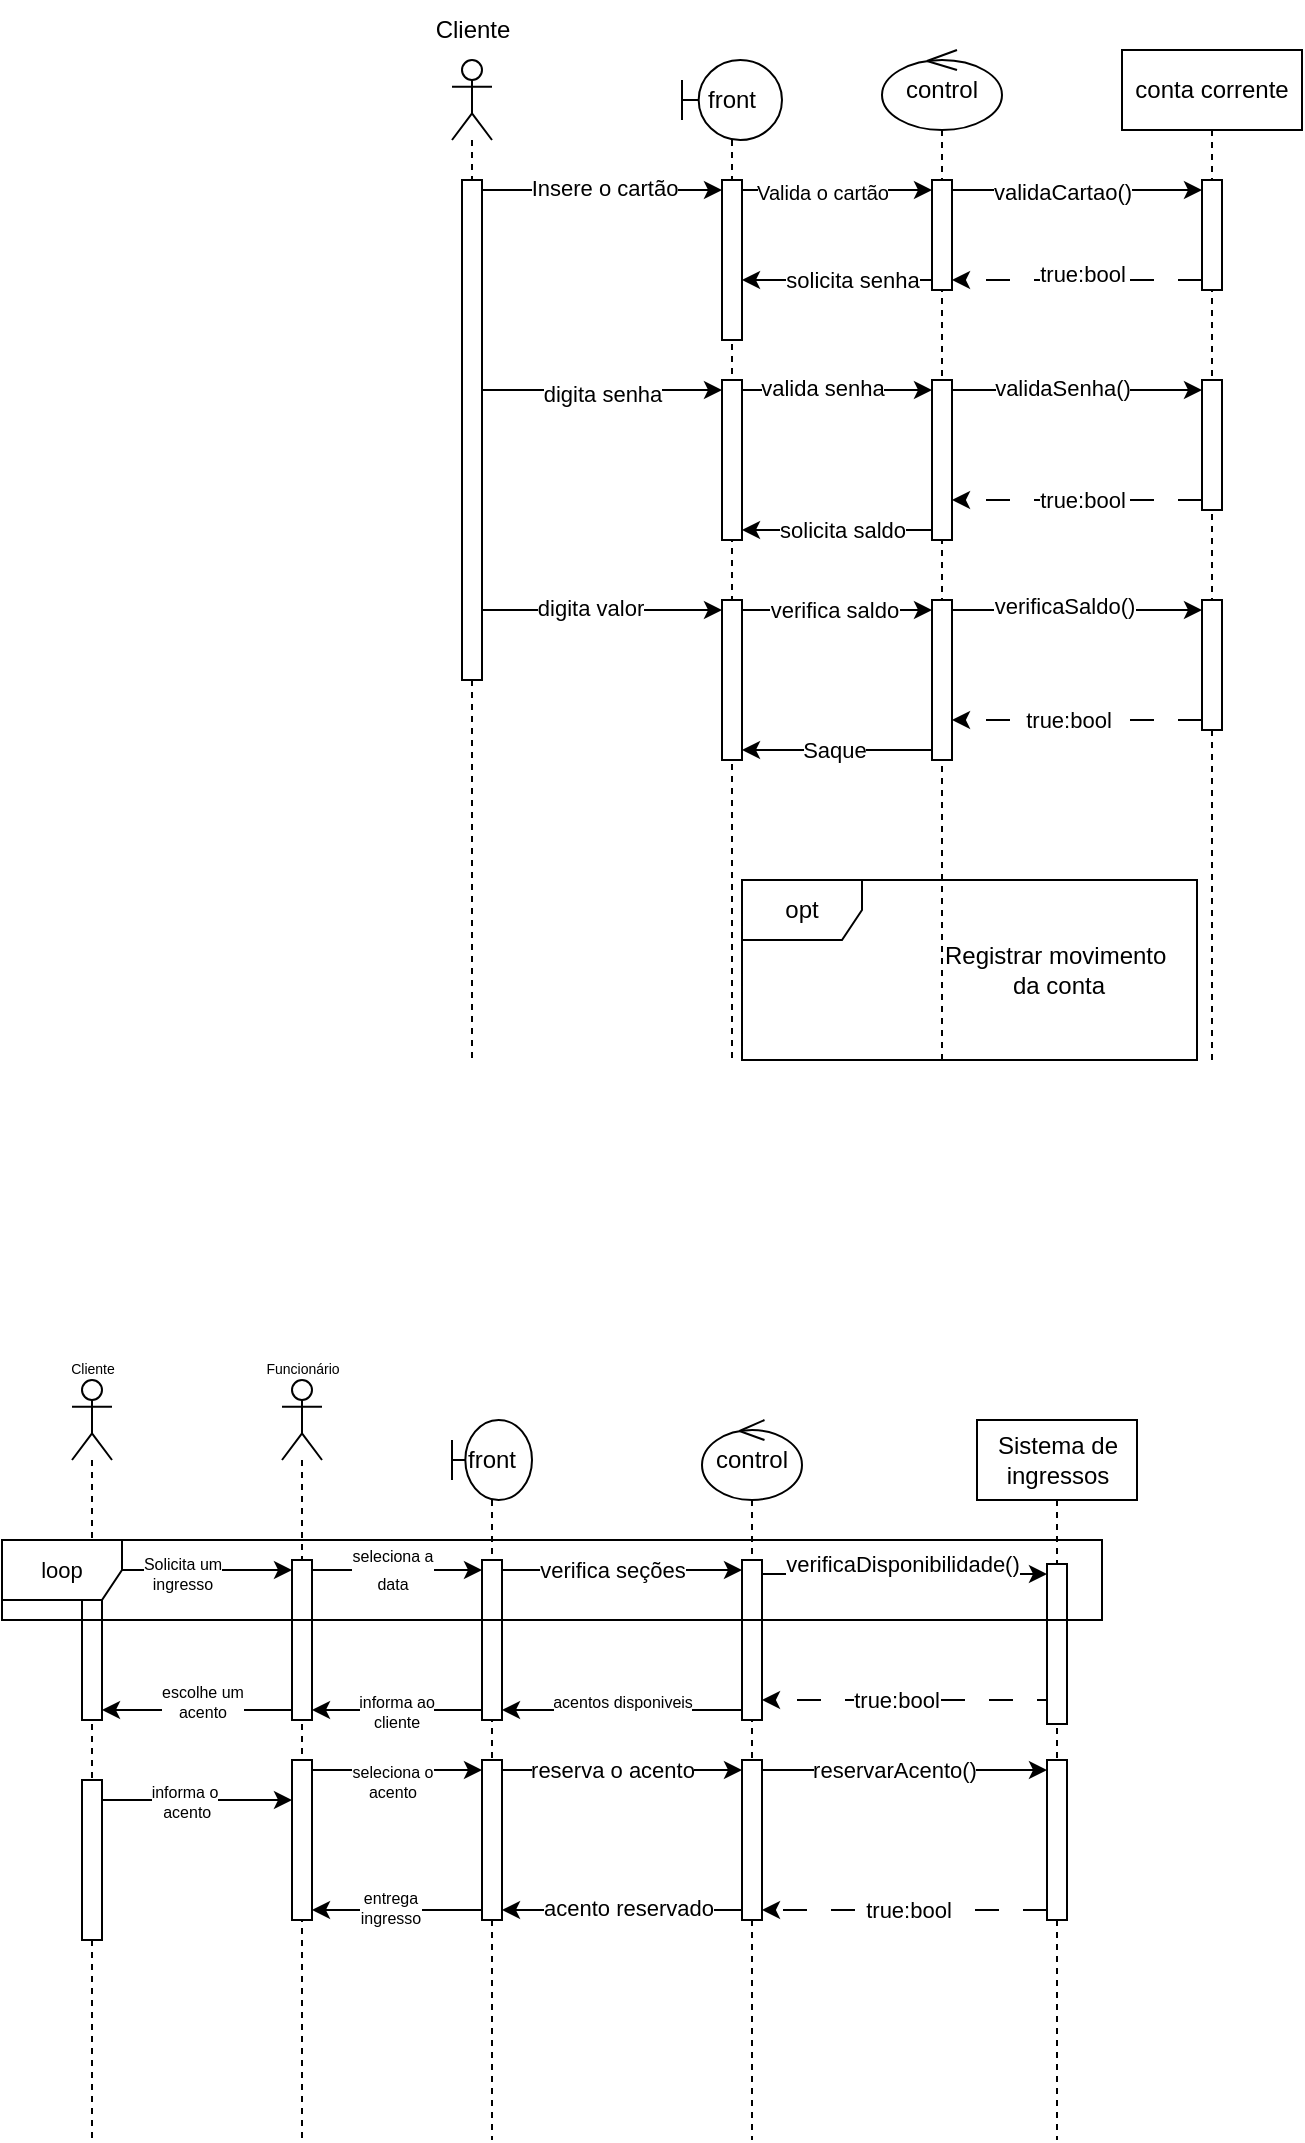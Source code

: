 <mxfile version="24.8.6">
  <diagram name="Page-1" id="2YBvvXClWsGukQMizWep">
    <mxGraphModel dx="880" dy="426" grid="1" gridSize="10" guides="1" tooltips="1" connect="1" arrows="1" fold="1" page="1" pageScale="1" pageWidth="850" pageHeight="1100" math="0" shadow="0">
      <root>
        <mxCell id="0" />
        <mxCell id="1" parent="0" />
        <mxCell id="pHcF78AE0VXEvS_Ts0Yd-72" value="" style="shape=umlLifeline;perimeter=lifelinePerimeter;whiteSpace=wrap;html=1;container=1;dropTarget=0;collapsible=0;recursiveResize=0;outlineConnect=0;portConstraint=eastwest;newEdgeStyle={&quot;curved&quot;:0,&quot;rounded&quot;:0};participant=umlActor;" vertex="1" parent="1">
          <mxGeometry x="225" y="60" width="20" height="500" as="geometry" />
        </mxCell>
        <mxCell id="pHcF78AE0VXEvS_Ts0Yd-73" value="" style="html=1;points=[[0,0,0,0,5],[0,1,0,0,-5],[1,0,0,0,5],[1,1,0,0,-5]];perimeter=orthogonalPerimeter;outlineConnect=0;targetShapes=umlLifeline;portConstraint=eastwest;newEdgeStyle={&quot;curved&quot;:0,&quot;rounded&quot;:0};" vertex="1" parent="pHcF78AE0VXEvS_Ts0Yd-72">
          <mxGeometry x="5" y="60" width="10" height="250" as="geometry" />
        </mxCell>
        <mxCell id="pHcF78AE0VXEvS_Ts0Yd-75" style="edgeStyle=orthogonalEdgeStyle;rounded=0;orthogonalLoop=1;jettySize=auto;html=1;curved=0;exitX=1;exitY=0;exitDx=0;exitDy=5;exitPerimeter=0;entryX=0;entryY=0;entryDx=0;entryDy=5;entryPerimeter=0;" edge="1" parent="1" source="pHcF78AE0VXEvS_Ts0Yd-73" target="pHcF78AE0VXEvS_Ts0Yd-82">
          <mxGeometry relative="1" as="geometry">
            <mxPoint x="320" y="155" as="targetPoint" />
          </mxGeometry>
        </mxCell>
        <mxCell id="pHcF78AE0VXEvS_Ts0Yd-76" value="Insere o cartão" style="edgeLabel;html=1;align=center;verticalAlign=middle;resizable=0;points=[];" vertex="1" connectable="0" parent="pHcF78AE0VXEvS_Ts0Yd-75">
          <mxGeometry x="-0.127" y="1" relative="1" as="geometry">
            <mxPoint x="8" as="offset" />
          </mxGeometry>
        </mxCell>
        <mxCell id="pHcF78AE0VXEvS_Ts0Yd-79" value="front" style="shape=umlLifeline;perimeter=lifelinePerimeter;whiteSpace=wrap;html=1;container=1;dropTarget=0;collapsible=0;recursiveResize=0;outlineConnect=0;portConstraint=eastwest;newEdgeStyle={&quot;curved&quot;:0,&quot;rounded&quot;:0};participant=umlBoundary;" vertex="1" parent="1">
          <mxGeometry x="340" y="60" width="50" height="500" as="geometry" />
        </mxCell>
        <mxCell id="pHcF78AE0VXEvS_Ts0Yd-82" value="" style="html=1;points=[[0,0,0,0,5],[0,1,0,0,-5],[1,0,0,0,5],[1,1,0,0,-5]];perimeter=orthogonalPerimeter;outlineConnect=0;targetShapes=umlLifeline;portConstraint=eastwest;newEdgeStyle={&quot;curved&quot;:0,&quot;rounded&quot;:0};" vertex="1" parent="pHcF78AE0VXEvS_Ts0Yd-79">
          <mxGeometry x="20" y="60" width="10" height="80" as="geometry" />
        </mxCell>
        <mxCell id="pHcF78AE0VXEvS_Ts0Yd-101" value="" style="html=1;points=[[0,0,0,0,5],[0,1,0,0,-5],[1,0,0,0,5],[1,1,0,0,-5]];perimeter=orthogonalPerimeter;outlineConnect=0;targetShapes=umlLifeline;portConstraint=eastwest;newEdgeStyle={&quot;curved&quot;:0,&quot;rounded&quot;:0};" vertex="1" parent="pHcF78AE0VXEvS_Ts0Yd-79">
          <mxGeometry x="20" y="160" width="10" height="80" as="geometry" />
        </mxCell>
        <mxCell id="pHcF78AE0VXEvS_Ts0Yd-114" value="" style="html=1;points=[[0,0,0,0,5],[0,1,0,0,-5],[1,0,0,0,5],[1,1,0,0,-5]];perimeter=orthogonalPerimeter;outlineConnect=0;targetShapes=umlLifeline;portConstraint=eastwest;newEdgeStyle={&quot;curved&quot;:0,&quot;rounded&quot;:0};" vertex="1" parent="pHcF78AE0VXEvS_Ts0Yd-79">
          <mxGeometry x="20" y="270" width="10" height="80" as="geometry" />
        </mxCell>
        <mxCell id="pHcF78AE0VXEvS_Ts0Yd-80" value="control" style="shape=umlLifeline;perimeter=lifelinePerimeter;whiteSpace=wrap;html=1;container=1;dropTarget=0;collapsible=0;recursiveResize=0;outlineConnect=0;portConstraint=eastwest;newEdgeStyle={&quot;curved&quot;:0,&quot;rounded&quot;:0};participant=umlControl;" vertex="1" parent="1">
          <mxGeometry x="440" y="55" width="60" height="505" as="geometry" />
        </mxCell>
        <mxCell id="pHcF78AE0VXEvS_Ts0Yd-87" value="" style="html=1;points=[[0,0,0,0,5],[0,1,0,0,-5],[1,0,0,0,5],[1,1,0,0,-5]];perimeter=orthogonalPerimeter;outlineConnect=0;targetShapes=umlLifeline;portConstraint=eastwest;newEdgeStyle={&quot;curved&quot;:0,&quot;rounded&quot;:0};" vertex="1" parent="pHcF78AE0VXEvS_Ts0Yd-80">
          <mxGeometry x="25" y="65" width="10" height="55" as="geometry" />
        </mxCell>
        <mxCell id="pHcF78AE0VXEvS_Ts0Yd-104" value="" style="html=1;points=[[0,0,0,0,5],[0,1,0,0,-5],[1,0,0,0,5],[1,1,0,0,-5]];perimeter=orthogonalPerimeter;outlineConnect=0;targetShapes=umlLifeline;portConstraint=eastwest;newEdgeStyle={&quot;curved&quot;:0,&quot;rounded&quot;:0};" vertex="1" parent="pHcF78AE0VXEvS_Ts0Yd-80">
          <mxGeometry x="25" y="165" width="10" height="80" as="geometry" />
        </mxCell>
        <mxCell id="pHcF78AE0VXEvS_Ts0Yd-117" value="" style="html=1;points=[[0,0,0,0,5],[0,1,0,0,-5],[1,0,0,0,5],[1,1,0,0,-5]];perimeter=orthogonalPerimeter;outlineConnect=0;targetShapes=umlLifeline;portConstraint=eastwest;newEdgeStyle={&quot;curved&quot;:0,&quot;rounded&quot;:0};" vertex="1" parent="pHcF78AE0VXEvS_Ts0Yd-80">
          <mxGeometry x="25" y="275" width="10" height="80" as="geometry" />
        </mxCell>
        <mxCell id="pHcF78AE0VXEvS_Ts0Yd-81" value="conta corrente" style="shape=umlLifeline;perimeter=lifelinePerimeter;whiteSpace=wrap;html=1;container=1;dropTarget=0;collapsible=0;recursiveResize=0;outlineConnect=0;portConstraint=eastwest;newEdgeStyle={&quot;curved&quot;:0,&quot;rounded&quot;:0};" vertex="1" parent="1">
          <mxGeometry x="560" y="55" width="90" height="505" as="geometry" />
        </mxCell>
        <mxCell id="pHcF78AE0VXEvS_Ts0Yd-88" value="" style="html=1;points=[[0,0,0,0,5],[0,1,0,0,-5],[1,0,0,0,5],[1,1,0,0,-5]];perimeter=orthogonalPerimeter;outlineConnect=0;targetShapes=umlLifeline;portConstraint=eastwest;newEdgeStyle={&quot;curved&quot;:0,&quot;rounded&quot;:0};" vertex="1" parent="pHcF78AE0VXEvS_Ts0Yd-81">
          <mxGeometry x="40" y="65" width="10" height="55" as="geometry" />
        </mxCell>
        <mxCell id="pHcF78AE0VXEvS_Ts0Yd-107" value="" style="html=1;points=[[0,0,0,0,5],[0,1,0,0,-5],[1,0,0,0,5],[1,1,0,0,-5]];perimeter=orthogonalPerimeter;outlineConnect=0;targetShapes=umlLifeline;portConstraint=eastwest;newEdgeStyle={&quot;curved&quot;:0,&quot;rounded&quot;:0};" vertex="1" parent="pHcF78AE0VXEvS_Ts0Yd-81">
          <mxGeometry x="40" y="165" width="10" height="65" as="geometry" />
        </mxCell>
        <mxCell id="pHcF78AE0VXEvS_Ts0Yd-120" value="" style="html=1;points=[[0,0,0,0,5],[0,1,0,0,-5],[1,0,0,0,5],[1,1,0,0,-5]];perimeter=orthogonalPerimeter;outlineConnect=0;targetShapes=umlLifeline;portConstraint=eastwest;newEdgeStyle={&quot;curved&quot;:0,&quot;rounded&quot;:0};" vertex="1" parent="pHcF78AE0VXEvS_Ts0Yd-81">
          <mxGeometry x="40" y="275" width="10" height="65" as="geometry" />
        </mxCell>
        <mxCell id="pHcF78AE0VXEvS_Ts0Yd-84" value="Cliente" style="text;html=1;align=center;verticalAlign=middle;resizable=0;points=[];autosize=1;strokeColor=none;fillColor=none;" vertex="1" parent="1">
          <mxGeometry x="205" y="30" width="60" height="30" as="geometry" />
        </mxCell>
        <mxCell id="pHcF78AE0VXEvS_Ts0Yd-89" style="edgeStyle=orthogonalEdgeStyle;rounded=0;orthogonalLoop=1;jettySize=auto;html=1;curved=0;exitX=1;exitY=0;exitDx=0;exitDy=5;exitPerimeter=0;entryX=0;entryY=0;entryDx=0;entryDy=5;entryPerimeter=0;" edge="1" parent="1" source="pHcF78AE0VXEvS_Ts0Yd-82" target="pHcF78AE0VXEvS_Ts0Yd-87">
          <mxGeometry relative="1" as="geometry" />
        </mxCell>
        <mxCell id="pHcF78AE0VXEvS_Ts0Yd-97" value="&lt;font style=&quot;font-size: 10px;&quot;&gt;Valida o cartão&lt;/font&gt;" style="edgeLabel;html=1;align=center;verticalAlign=middle;resizable=0;points=[];" vertex="1" connectable="0" parent="pHcF78AE0VXEvS_Ts0Yd-89">
          <mxGeometry x="-0.166" y="-1" relative="1" as="geometry">
            <mxPoint as="offset" />
          </mxGeometry>
        </mxCell>
        <mxCell id="pHcF78AE0VXEvS_Ts0Yd-90" style="edgeStyle=orthogonalEdgeStyle;rounded=0;orthogonalLoop=1;jettySize=auto;html=1;curved=0;exitX=1;exitY=0;exitDx=0;exitDy=5;exitPerimeter=0;entryX=0;entryY=0;entryDx=0;entryDy=5;entryPerimeter=0;" edge="1" parent="1" source="pHcF78AE0VXEvS_Ts0Yd-87" target="pHcF78AE0VXEvS_Ts0Yd-88">
          <mxGeometry relative="1" as="geometry" />
        </mxCell>
        <mxCell id="pHcF78AE0VXEvS_Ts0Yd-98" value="validaCartao()" style="edgeLabel;html=1;align=center;verticalAlign=middle;resizable=0;points=[];" vertex="1" connectable="0" parent="pHcF78AE0VXEvS_Ts0Yd-90">
          <mxGeometry x="-0.126" y="-1" relative="1" as="geometry">
            <mxPoint as="offset" />
          </mxGeometry>
        </mxCell>
        <mxCell id="pHcF78AE0VXEvS_Ts0Yd-92" style="edgeStyle=orthogonalEdgeStyle;rounded=0;orthogonalLoop=1;jettySize=auto;html=1;curved=0;exitX=0;exitY=1;exitDx=0;exitDy=-5;exitPerimeter=0;entryX=1;entryY=1;entryDx=0;entryDy=-5;entryPerimeter=0;dashed=1;dashPattern=12 12;" edge="1" parent="1" source="pHcF78AE0VXEvS_Ts0Yd-88" target="pHcF78AE0VXEvS_Ts0Yd-87">
          <mxGeometry relative="1" as="geometry" />
        </mxCell>
        <mxCell id="pHcF78AE0VXEvS_Ts0Yd-99" value="true:bool" style="edgeLabel;html=1;align=center;verticalAlign=middle;resizable=0;points=[];" vertex="1" connectable="0" parent="pHcF78AE0VXEvS_Ts0Yd-92">
          <mxGeometry x="0.152" y="-3" relative="1" as="geometry">
            <mxPoint x="12" as="offset" />
          </mxGeometry>
        </mxCell>
        <mxCell id="pHcF78AE0VXEvS_Ts0Yd-94" style="edgeStyle=orthogonalEdgeStyle;rounded=0;orthogonalLoop=1;jettySize=auto;html=1;curved=0;exitX=0;exitY=1;exitDx=0;exitDy=-5;exitPerimeter=0;" edge="1" parent="1" source="pHcF78AE0VXEvS_Ts0Yd-87" target="pHcF78AE0VXEvS_Ts0Yd-82">
          <mxGeometry relative="1" as="geometry">
            <Array as="points">
              <mxPoint x="390" y="170" />
              <mxPoint x="390" y="170" />
            </Array>
          </mxGeometry>
        </mxCell>
        <mxCell id="pHcF78AE0VXEvS_Ts0Yd-100" value="solicita senha" style="edgeLabel;html=1;align=center;verticalAlign=middle;resizable=0;points=[];" vertex="1" connectable="0" parent="pHcF78AE0VXEvS_Ts0Yd-94">
          <mxGeometry x="0.082" relative="1" as="geometry">
            <mxPoint x="11" as="offset" />
          </mxGeometry>
        </mxCell>
        <mxCell id="pHcF78AE0VXEvS_Ts0Yd-102" style="edgeStyle=orthogonalEdgeStyle;rounded=0;orthogonalLoop=1;jettySize=auto;html=1;curved=0;exitX=1;exitY=1;exitDx=0;exitDy=-5;exitPerimeter=0;entryX=0;entryY=0;entryDx=0;entryDy=5;entryPerimeter=0;" edge="1" parent="1" source="pHcF78AE0VXEvS_Ts0Yd-73" target="pHcF78AE0VXEvS_Ts0Yd-101">
          <mxGeometry relative="1" as="geometry">
            <Array as="points">
              <mxPoint x="240" y="225" />
            </Array>
          </mxGeometry>
        </mxCell>
        <mxCell id="pHcF78AE0VXEvS_Ts0Yd-103" value="digita senha" style="edgeLabel;html=1;align=center;verticalAlign=middle;resizable=0;points=[];" vertex="1" connectable="0" parent="pHcF78AE0VXEvS_Ts0Yd-102">
          <mxGeometry x="0.2" y="-2" relative="1" as="geometry">
            <mxPoint x="44" as="offset" />
          </mxGeometry>
        </mxCell>
        <mxCell id="pHcF78AE0VXEvS_Ts0Yd-105" style="edgeStyle=orthogonalEdgeStyle;rounded=0;orthogonalLoop=1;jettySize=auto;html=1;curved=0;exitX=1;exitY=0;exitDx=0;exitDy=5;exitPerimeter=0;entryX=0;entryY=0;entryDx=0;entryDy=5;entryPerimeter=0;" edge="1" parent="1" source="pHcF78AE0VXEvS_Ts0Yd-101" target="pHcF78AE0VXEvS_Ts0Yd-104">
          <mxGeometry relative="1" as="geometry" />
        </mxCell>
        <mxCell id="pHcF78AE0VXEvS_Ts0Yd-106" value="valida senha" style="edgeLabel;html=1;align=center;verticalAlign=middle;resizable=0;points=[];" vertex="1" connectable="0" parent="pHcF78AE0VXEvS_Ts0Yd-105">
          <mxGeometry x="-0.284" y="1" relative="1" as="geometry">
            <mxPoint x="6" as="offset" />
          </mxGeometry>
        </mxCell>
        <mxCell id="pHcF78AE0VXEvS_Ts0Yd-108" style="edgeStyle=orthogonalEdgeStyle;rounded=0;orthogonalLoop=1;jettySize=auto;html=1;curved=0;exitX=1;exitY=0;exitDx=0;exitDy=5;exitPerimeter=0;entryX=0;entryY=0;entryDx=0;entryDy=5;entryPerimeter=0;" edge="1" parent="1" source="pHcF78AE0VXEvS_Ts0Yd-104" target="pHcF78AE0VXEvS_Ts0Yd-107">
          <mxGeometry relative="1" as="geometry" />
        </mxCell>
        <mxCell id="pHcF78AE0VXEvS_Ts0Yd-109" value="validaSenha()" style="edgeLabel;html=1;align=center;verticalAlign=middle;resizable=0;points=[];" vertex="1" connectable="0" parent="pHcF78AE0VXEvS_Ts0Yd-108">
          <mxGeometry x="-0.439" y="1" relative="1" as="geometry">
            <mxPoint x="20" as="offset" />
          </mxGeometry>
        </mxCell>
        <mxCell id="pHcF78AE0VXEvS_Ts0Yd-110" style="edgeStyle=orthogonalEdgeStyle;rounded=0;orthogonalLoop=1;jettySize=auto;html=1;curved=0;exitX=0;exitY=1;exitDx=0;exitDy=-5;exitPerimeter=0;dashed=1;dashPattern=12 12;" edge="1" parent="1" source="pHcF78AE0VXEvS_Ts0Yd-107">
          <mxGeometry relative="1" as="geometry">
            <mxPoint x="475" y="280" as="targetPoint" />
            <Array as="points">
              <mxPoint x="475" y="280" />
            </Array>
          </mxGeometry>
        </mxCell>
        <mxCell id="pHcF78AE0VXEvS_Ts0Yd-111" value="true:bool" style="edgeLabel;html=1;align=center;verticalAlign=middle;resizable=0;points=[];" vertex="1" connectable="0" parent="pHcF78AE0VXEvS_Ts0Yd-110">
          <mxGeometry x="0.14" y="2" relative="1" as="geometry">
            <mxPoint x="11" y="-2" as="offset" />
          </mxGeometry>
        </mxCell>
        <mxCell id="pHcF78AE0VXEvS_Ts0Yd-112" style="edgeStyle=orthogonalEdgeStyle;rounded=0;orthogonalLoop=1;jettySize=auto;html=1;curved=0;exitX=0;exitY=1;exitDx=0;exitDy=-5;exitPerimeter=0;entryX=1;entryY=1;entryDx=0;entryDy=-5;entryPerimeter=0;" edge="1" parent="1" source="pHcF78AE0VXEvS_Ts0Yd-104" target="pHcF78AE0VXEvS_Ts0Yd-101">
          <mxGeometry relative="1" as="geometry" />
        </mxCell>
        <mxCell id="pHcF78AE0VXEvS_Ts0Yd-113" value="solicita saldo" style="edgeLabel;html=1;align=center;verticalAlign=middle;resizable=0;points=[];" vertex="1" connectable="0" parent="pHcF78AE0VXEvS_Ts0Yd-112">
          <mxGeometry x="0.279" relative="1" as="geometry">
            <mxPoint x="16" as="offset" />
          </mxGeometry>
        </mxCell>
        <mxCell id="pHcF78AE0VXEvS_Ts0Yd-115" style="edgeStyle=orthogonalEdgeStyle;rounded=0;orthogonalLoop=1;jettySize=auto;html=1;curved=0;exitX=1;exitY=1;exitDx=0;exitDy=-5;exitPerimeter=0;entryX=0;entryY=0;entryDx=0;entryDy=5;entryPerimeter=0;" edge="1" parent="1" source="pHcF78AE0VXEvS_Ts0Yd-73" target="pHcF78AE0VXEvS_Ts0Yd-114">
          <mxGeometry relative="1" as="geometry">
            <Array as="points">
              <mxPoint x="240" y="335" />
            </Array>
          </mxGeometry>
        </mxCell>
        <mxCell id="pHcF78AE0VXEvS_Ts0Yd-116" value="digita valor" style="edgeLabel;html=1;align=center;verticalAlign=middle;resizable=0;points=[];" vertex="1" connectable="0" parent="pHcF78AE0VXEvS_Ts0Yd-115">
          <mxGeometry x="0.117" y="1" relative="1" as="geometry">
            <mxPoint as="offset" />
          </mxGeometry>
        </mxCell>
        <mxCell id="pHcF78AE0VXEvS_Ts0Yd-118" style="edgeStyle=orthogonalEdgeStyle;rounded=0;orthogonalLoop=1;jettySize=auto;html=1;curved=0;exitX=1;exitY=0;exitDx=0;exitDy=5;exitPerimeter=0;entryX=0;entryY=0;entryDx=0;entryDy=5;entryPerimeter=0;" edge="1" parent="1" source="pHcF78AE0VXEvS_Ts0Yd-114" target="pHcF78AE0VXEvS_Ts0Yd-117">
          <mxGeometry relative="1" as="geometry" />
        </mxCell>
        <mxCell id="pHcF78AE0VXEvS_Ts0Yd-119" value="verifica saldo" style="edgeLabel;html=1;align=center;verticalAlign=middle;resizable=0;points=[];" vertex="1" connectable="0" parent="pHcF78AE0VXEvS_Ts0Yd-118">
          <mxGeometry x="-0.04" relative="1" as="geometry">
            <mxPoint as="offset" />
          </mxGeometry>
        </mxCell>
        <mxCell id="pHcF78AE0VXEvS_Ts0Yd-121" style="edgeStyle=orthogonalEdgeStyle;rounded=0;orthogonalLoop=1;jettySize=auto;html=1;curved=0;exitX=1;exitY=0;exitDx=0;exitDy=5;exitPerimeter=0;entryX=0;entryY=0;entryDx=0;entryDy=5;entryPerimeter=0;" edge="1" parent="1" source="pHcF78AE0VXEvS_Ts0Yd-117" target="pHcF78AE0VXEvS_Ts0Yd-120">
          <mxGeometry relative="1" as="geometry" />
        </mxCell>
        <mxCell id="pHcF78AE0VXEvS_Ts0Yd-122" value="verificaSaldo()" style="edgeLabel;html=1;align=center;verticalAlign=middle;resizable=0;points=[];" vertex="1" connectable="0" parent="pHcF78AE0VXEvS_Ts0Yd-121">
          <mxGeometry x="-0.26" y="2" relative="1" as="geometry">
            <mxPoint x="9" as="offset" />
          </mxGeometry>
        </mxCell>
        <mxCell id="pHcF78AE0VXEvS_Ts0Yd-123" style="edgeStyle=orthogonalEdgeStyle;rounded=0;orthogonalLoop=1;jettySize=auto;html=1;curved=0;exitX=0;exitY=1;exitDx=0;exitDy=-5;exitPerimeter=0;dashed=1;dashPattern=12 12;" edge="1" parent="1" source="pHcF78AE0VXEvS_Ts0Yd-120" target="pHcF78AE0VXEvS_Ts0Yd-117">
          <mxGeometry relative="1" as="geometry">
            <Array as="points">
              <mxPoint x="510" y="390" />
              <mxPoint x="510" y="390" />
            </Array>
          </mxGeometry>
        </mxCell>
        <mxCell id="pHcF78AE0VXEvS_Ts0Yd-124" value="true:bool" style="edgeLabel;html=1;align=center;verticalAlign=middle;resizable=0;points=[];" vertex="1" connectable="0" parent="pHcF78AE0VXEvS_Ts0Yd-123">
          <mxGeometry x="0.07" y="2" relative="1" as="geometry">
            <mxPoint y="-2" as="offset" />
          </mxGeometry>
        </mxCell>
        <mxCell id="pHcF78AE0VXEvS_Ts0Yd-125" style="edgeStyle=orthogonalEdgeStyle;rounded=0;orthogonalLoop=1;jettySize=auto;html=1;curved=0;exitX=0;exitY=1;exitDx=0;exitDy=-5;exitPerimeter=0;entryX=1;entryY=1;entryDx=0;entryDy=-5;entryPerimeter=0;" edge="1" parent="1" source="pHcF78AE0VXEvS_Ts0Yd-117" target="pHcF78AE0VXEvS_Ts0Yd-114">
          <mxGeometry relative="1" as="geometry" />
        </mxCell>
        <mxCell id="pHcF78AE0VXEvS_Ts0Yd-126" value="Saque" style="edgeLabel;html=1;align=center;verticalAlign=middle;resizable=0;points=[];" vertex="1" connectable="0" parent="pHcF78AE0VXEvS_Ts0Yd-125">
          <mxGeometry x="0.04" relative="1" as="geometry">
            <mxPoint as="offset" />
          </mxGeometry>
        </mxCell>
        <mxCell id="pHcF78AE0VXEvS_Ts0Yd-127" value="opt" style="shape=umlFrame;whiteSpace=wrap;html=1;pointerEvents=0;" vertex="1" parent="1">
          <mxGeometry x="370" y="470" width="227.5" height="90" as="geometry" />
        </mxCell>
        <mxCell id="pHcF78AE0VXEvS_Ts0Yd-146" value="Registrar movimento&amp;nbsp;&lt;div&gt;da conta&lt;/div&gt;" style="text;html=1;align=center;verticalAlign=middle;resizable=0;points=[];autosize=1;strokeColor=none;fillColor=none;" vertex="1" parent="1">
          <mxGeometry x="457.5" y="495" width="140" height="40" as="geometry" />
        </mxCell>
        <mxCell id="pHcF78AE0VXEvS_Ts0Yd-148" value="" style="shape=umlLifeline;perimeter=lifelinePerimeter;whiteSpace=wrap;html=1;container=1;dropTarget=0;collapsible=0;recursiveResize=0;outlineConnect=0;portConstraint=eastwest;newEdgeStyle={&quot;curved&quot;:0,&quot;rounded&quot;:0};participant=umlActor;" vertex="1" parent="1">
          <mxGeometry x="35" y="720" width="20" height="380" as="geometry" />
        </mxCell>
        <mxCell id="pHcF78AE0VXEvS_Ts0Yd-152" value="" style="html=1;points=[[0,0,0,0,5],[0,1,0,0,-5],[1,0,0,0,5],[1,1,0,0,-5]];perimeter=orthogonalPerimeter;outlineConnect=0;targetShapes=umlLifeline;portConstraint=eastwest;newEdgeStyle={&quot;curved&quot;:0,&quot;rounded&quot;:0};" vertex="1" parent="pHcF78AE0VXEvS_Ts0Yd-148">
          <mxGeometry x="5" y="90" width="10" height="80" as="geometry" />
        </mxCell>
        <mxCell id="pHcF78AE0VXEvS_Ts0Yd-180" value="" style="html=1;points=[[0,0,0,0,5],[0,1,0,0,-5],[1,0,0,0,5],[1,1,0,0,-5]];perimeter=orthogonalPerimeter;outlineConnect=0;targetShapes=umlLifeline;portConstraint=eastwest;newEdgeStyle={&quot;curved&quot;:0,&quot;rounded&quot;:0};" vertex="1" parent="pHcF78AE0VXEvS_Ts0Yd-148">
          <mxGeometry x="5" y="200" width="10" height="80" as="geometry" />
        </mxCell>
        <mxCell id="pHcF78AE0VXEvS_Ts0Yd-149" value="" style="shape=umlLifeline;perimeter=lifelinePerimeter;whiteSpace=wrap;html=1;container=1;dropTarget=0;collapsible=0;recursiveResize=0;outlineConnect=0;portConstraint=eastwest;newEdgeStyle={&quot;curved&quot;:0,&quot;rounded&quot;:0};participant=umlActor;" vertex="1" parent="1">
          <mxGeometry x="140" y="720" width="20" height="380" as="geometry" />
        </mxCell>
        <mxCell id="pHcF78AE0VXEvS_Ts0Yd-153" value="" style="html=1;points=[[0,0,0,0,5],[0,1,0,0,-5],[1,0,0,0,5],[1,1,0,0,-5]];perimeter=orthogonalPerimeter;outlineConnect=0;targetShapes=umlLifeline;portConstraint=eastwest;newEdgeStyle={&quot;curved&quot;:0,&quot;rounded&quot;:0};" vertex="1" parent="pHcF78AE0VXEvS_Ts0Yd-149">
          <mxGeometry x="5" y="90" width="10" height="80" as="geometry" />
        </mxCell>
        <mxCell id="pHcF78AE0VXEvS_Ts0Yd-181" value="" style="html=1;points=[[0,0,0,0,5],[0,1,0,0,-5],[1,0,0,0,5],[1,1,0,0,-5]];perimeter=orthogonalPerimeter;outlineConnect=0;targetShapes=umlLifeline;portConstraint=eastwest;newEdgeStyle={&quot;curved&quot;:0,&quot;rounded&quot;:0};" vertex="1" parent="pHcF78AE0VXEvS_Ts0Yd-149">
          <mxGeometry x="5" y="190" width="10" height="80" as="geometry" />
        </mxCell>
        <mxCell id="pHcF78AE0VXEvS_Ts0Yd-150" value="&lt;font style=&quot;font-size: 7px;&quot;&gt;Cliente&lt;/font&gt;" style="text;html=1;align=center;verticalAlign=middle;resizable=0;points=[];autosize=1;strokeColor=none;fillColor=none;" vertex="1" parent="1">
          <mxGeometry x="20" y="698" width="50" height="30" as="geometry" />
        </mxCell>
        <mxCell id="pHcF78AE0VXEvS_Ts0Yd-151" value="&lt;font style=&quot;font-size: 7px;&quot;&gt;Funcionário&lt;/font&gt;" style="text;html=1;align=center;verticalAlign=middle;resizable=0;points=[];autosize=1;strokeColor=none;fillColor=none;" vertex="1" parent="1">
          <mxGeometry x="120" y="698" width="60" height="30" as="geometry" />
        </mxCell>
        <mxCell id="pHcF78AE0VXEvS_Ts0Yd-156" value="front" style="shape=umlLifeline;perimeter=lifelinePerimeter;whiteSpace=wrap;html=1;container=1;dropTarget=0;collapsible=0;recursiveResize=0;outlineConnect=0;portConstraint=eastwest;newEdgeStyle={&quot;curved&quot;:0,&quot;rounded&quot;:0};participant=umlBoundary;" vertex="1" parent="1">
          <mxGeometry x="225" y="740" width="40" height="360" as="geometry" />
        </mxCell>
        <mxCell id="pHcF78AE0VXEvS_Ts0Yd-161" value="" style="html=1;points=[[0,0,0,0,5],[0,1,0,0,-5],[1,0,0,0,5],[1,1,0,0,-5]];perimeter=orthogonalPerimeter;outlineConnect=0;targetShapes=umlLifeline;portConstraint=eastwest;newEdgeStyle={&quot;curved&quot;:0,&quot;rounded&quot;:0};" vertex="1" parent="pHcF78AE0VXEvS_Ts0Yd-156">
          <mxGeometry x="15" y="70" width="10" height="80" as="geometry" />
        </mxCell>
        <mxCell id="pHcF78AE0VXEvS_Ts0Yd-185" value="" style="html=1;points=[[0,0,0,0,5],[0,1,0,0,-5],[1,0,0,0,5],[1,1,0,0,-5]];perimeter=orthogonalPerimeter;outlineConnect=0;targetShapes=umlLifeline;portConstraint=eastwest;newEdgeStyle={&quot;curved&quot;:0,&quot;rounded&quot;:0};" vertex="1" parent="pHcF78AE0VXEvS_Ts0Yd-156">
          <mxGeometry x="15" y="170" width="10" height="80" as="geometry" />
        </mxCell>
        <mxCell id="pHcF78AE0VXEvS_Ts0Yd-157" value="control" style="shape=umlLifeline;perimeter=lifelinePerimeter;whiteSpace=wrap;html=1;container=1;dropTarget=0;collapsible=0;recursiveResize=0;outlineConnect=0;portConstraint=eastwest;newEdgeStyle={&quot;curved&quot;:0,&quot;rounded&quot;:0};participant=umlControl;" vertex="1" parent="1">
          <mxGeometry x="350" y="740" width="50" height="360" as="geometry" />
        </mxCell>
        <mxCell id="pHcF78AE0VXEvS_Ts0Yd-164" value="" style="html=1;points=[[0,0,0,0,5],[0,1,0,0,-5],[1,0,0,0,5],[1,1,0,0,-5]];perimeter=orthogonalPerimeter;outlineConnect=0;targetShapes=umlLifeline;portConstraint=eastwest;newEdgeStyle={&quot;curved&quot;:0,&quot;rounded&quot;:0};" vertex="1" parent="pHcF78AE0VXEvS_Ts0Yd-157">
          <mxGeometry x="20" y="70" width="10" height="80" as="geometry" />
        </mxCell>
        <mxCell id="pHcF78AE0VXEvS_Ts0Yd-188" value="" style="html=1;points=[[0,0,0,0,5],[0,1,0,0,-5],[1,0,0,0,5],[1,1,0,0,-5]];perimeter=orthogonalPerimeter;outlineConnect=0;targetShapes=umlLifeline;portConstraint=eastwest;newEdgeStyle={&quot;curved&quot;:0,&quot;rounded&quot;:0};" vertex="1" parent="pHcF78AE0VXEvS_Ts0Yd-157">
          <mxGeometry x="20" y="170" width="10" height="80" as="geometry" />
        </mxCell>
        <mxCell id="pHcF78AE0VXEvS_Ts0Yd-158" value="Sistema de&lt;div&gt;ingressos&lt;/div&gt;" style="shape=umlLifeline;perimeter=lifelinePerimeter;whiteSpace=wrap;html=1;container=1;dropTarget=0;collapsible=0;recursiveResize=0;outlineConnect=0;portConstraint=eastwest;newEdgeStyle={&quot;curved&quot;:0,&quot;rounded&quot;:0};" vertex="1" parent="1">
          <mxGeometry x="487.5" y="740" width="80" height="360" as="geometry" />
        </mxCell>
        <mxCell id="pHcF78AE0VXEvS_Ts0Yd-165" value="" style="html=1;points=[[0,0,0,0,5],[0,1,0,0,-5],[1,0,0,0,5],[1,1,0,0,-5]];perimeter=orthogonalPerimeter;outlineConnect=0;targetShapes=umlLifeline;portConstraint=eastwest;newEdgeStyle={&quot;curved&quot;:0,&quot;rounded&quot;:0};" vertex="1" parent="pHcF78AE0VXEvS_Ts0Yd-158">
          <mxGeometry x="35" y="72" width="10" height="80" as="geometry" />
        </mxCell>
        <mxCell id="pHcF78AE0VXEvS_Ts0Yd-191" value="" style="html=1;points=[[0,0,0,0,5],[0,1,0,0,-5],[1,0,0,0,5],[1,1,0,0,-5]];perimeter=orthogonalPerimeter;outlineConnect=0;targetShapes=umlLifeline;portConstraint=eastwest;newEdgeStyle={&quot;curved&quot;:0,&quot;rounded&quot;:0};" vertex="1" parent="pHcF78AE0VXEvS_Ts0Yd-158">
          <mxGeometry x="35" y="170" width="10" height="80" as="geometry" />
        </mxCell>
        <mxCell id="pHcF78AE0VXEvS_Ts0Yd-159" style="edgeStyle=orthogonalEdgeStyle;rounded=0;orthogonalLoop=1;jettySize=auto;html=1;curved=0;exitX=1;exitY=0;exitDx=0;exitDy=5;exitPerimeter=0;entryX=0;entryY=0;entryDx=0;entryDy=5;entryPerimeter=0;" edge="1" parent="1" source="pHcF78AE0VXEvS_Ts0Yd-152" target="pHcF78AE0VXEvS_Ts0Yd-153">
          <mxGeometry relative="1" as="geometry" />
        </mxCell>
        <mxCell id="pHcF78AE0VXEvS_Ts0Yd-160" value="&lt;font style=&quot;font-size: 8px;&quot;&gt;Solicita um&lt;/font&gt;&lt;div style=&quot;font-size: 8px;&quot;&gt;&lt;font style=&quot;font-size: 8px;&quot;&gt;ingresso&lt;/font&gt;&lt;/div&gt;" style="edgeLabel;html=1;align=center;verticalAlign=middle;resizable=0;points=[];" vertex="1" connectable="0" parent="pHcF78AE0VXEvS_Ts0Yd-159">
          <mxGeometry x="-0.293" y="-1" relative="1" as="geometry">
            <mxPoint x="6" as="offset" />
          </mxGeometry>
        </mxCell>
        <mxCell id="pHcF78AE0VXEvS_Ts0Yd-162" style="edgeStyle=orthogonalEdgeStyle;rounded=0;orthogonalLoop=1;jettySize=auto;html=1;curved=0;exitX=1;exitY=0;exitDx=0;exitDy=5;exitPerimeter=0;entryX=0;entryY=0;entryDx=0;entryDy=5;entryPerimeter=0;" edge="1" parent="1" source="pHcF78AE0VXEvS_Ts0Yd-153" target="pHcF78AE0VXEvS_Ts0Yd-161">
          <mxGeometry relative="1" as="geometry" />
        </mxCell>
        <mxCell id="pHcF78AE0VXEvS_Ts0Yd-163" value="&lt;span style=&quot;font-size: 8px;&quot;&gt;seleciona a&lt;/span&gt;&lt;div&gt;&lt;span style=&quot;font-size: 8px;&quot;&gt;data&lt;/span&gt;&lt;/div&gt;" style="edgeLabel;html=1;align=center;verticalAlign=middle;resizable=0;points=[];" vertex="1" connectable="0" parent="pHcF78AE0VXEvS_Ts0Yd-162">
          <mxGeometry x="-0.348" y="1" relative="1" as="geometry">
            <mxPoint x="12" as="offset" />
          </mxGeometry>
        </mxCell>
        <mxCell id="pHcF78AE0VXEvS_Ts0Yd-166" style="edgeStyle=orthogonalEdgeStyle;rounded=0;orthogonalLoop=1;jettySize=auto;html=1;curved=0;exitX=1;exitY=0;exitDx=0;exitDy=5;exitPerimeter=0;entryX=0;entryY=0;entryDx=0;entryDy=5;entryPerimeter=0;" edge="1" parent="1" source="pHcF78AE0VXEvS_Ts0Yd-161" target="pHcF78AE0VXEvS_Ts0Yd-164">
          <mxGeometry relative="1" as="geometry" />
        </mxCell>
        <mxCell id="pHcF78AE0VXEvS_Ts0Yd-168" value="verifica seções" style="edgeLabel;html=1;align=center;verticalAlign=middle;resizable=0;points=[];" vertex="1" connectable="0" parent="pHcF78AE0VXEvS_Ts0Yd-166">
          <mxGeometry x="-0.083" relative="1" as="geometry">
            <mxPoint as="offset" />
          </mxGeometry>
        </mxCell>
        <mxCell id="pHcF78AE0VXEvS_Ts0Yd-170" style="edgeStyle=orthogonalEdgeStyle;rounded=0;orthogonalLoop=1;jettySize=auto;html=1;curved=0;exitX=1;exitY=0;exitDx=0;exitDy=5;exitPerimeter=0;entryX=0;entryY=0;entryDx=0;entryDy=5;entryPerimeter=0;" edge="1" parent="1" source="pHcF78AE0VXEvS_Ts0Yd-164" target="pHcF78AE0VXEvS_Ts0Yd-165">
          <mxGeometry relative="1" as="geometry">
            <Array as="points">
              <mxPoint x="380" y="817" />
            </Array>
          </mxGeometry>
        </mxCell>
        <mxCell id="pHcF78AE0VXEvS_Ts0Yd-171" value="verificaDisponibilidade()" style="edgeLabel;html=1;align=center;verticalAlign=middle;resizable=0;points=[];" vertex="1" connectable="0" parent="pHcF78AE0VXEvS_Ts0Yd-170">
          <mxGeometry x="-0.104" y="1" relative="1" as="geometry">
            <mxPoint x="7" y="-4" as="offset" />
          </mxGeometry>
        </mxCell>
        <mxCell id="pHcF78AE0VXEvS_Ts0Yd-172" style="edgeStyle=orthogonalEdgeStyle;rounded=0;orthogonalLoop=1;jettySize=auto;html=1;curved=0;exitX=0;exitY=1;exitDx=0;exitDy=-5;exitPerimeter=0;dashed=1;dashPattern=12 12;" edge="1" parent="1" source="pHcF78AE0VXEvS_Ts0Yd-165">
          <mxGeometry relative="1" as="geometry">
            <mxPoint x="380" y="880" as="targetPoint" />
            <Array as="points">
              <mxPoint x="522" y="880" />
            </Array>
          </mxGeometry>
        </mxCell>
        <mxCell id="pHcF78AE0VXEvS_Ts0Yd-173" value="true:bool" style="edgeLabel;html=1;align=center;verticalAlign=middle;resizable=0;points=[];" vertex="1" connectable="0" parent="pHcF78AE0VXEvS_Ts0Yd-172">
          <mxGeometry x="0.101" relative="1" as="geometry">
            <mxPoint as="offset" />
          </mxGeometry>
        </mxCell>
        <mxCell id="pHcF78AE0VXEvS_Ts0Yd-174" style="edgeStyle=orthogonalEdgeStyle;rounded=0;orthogonalLoop=1;jettySize=auto;html=1;curved=0;exitX=0;exitY=1;exitDx=0;exitDy=-5;exitPerimeter=0;entryX=1;entryY=1;entryDx=0;entryDy=-5;entryPerimeter=0;" edge="1" parent="1" source="pHcF78AE0VXEvS_Ts0Yd-164" target="pHcF78AE0VXEvS_Ts0Yd-161">
          <mxGeometry relative="1" as="geometry" />
        </mxCell>
        <mxCell id="pHcF78AE0VXEvS_Ts0Yd-175" value="&lt;font style=&quot;font-size: 8px;&quot;&gt;acentos disponiveis&lt;/font&gt;" style="edgeLabel;html=1;align=center;verticalAlign=middle;resizable=0;points=[];" vertex="1" connectable="0" parent="pHcF78AE0VXEvS_Ts0Yd-174">
          <mxGeometry x="0.15" y="-1" relative="1" as="geometry">
            <mxPoint x="9" y="-4" as="offset" />
          </mxGeometry>
        </mxCell>
        <mxCell id="pHcF78AE0VXEvS_Ts0Yd-176" style="edgeStyle=orthogonalEdgeStyle;rounded=0;orthogonalLoop=1;jettySize=auto;html=1;curved=0;exitX=0;exitY=1;exitDx=0;exitDy=-5;exitPerimeter=0;entryX=1;entryY=1;entryDx=0;entryDy=-5;entryPerimeter=0;" edge="1" parent="1" source="pHcF78AE0VXEvS_Ts0Yd-161" target="pHcF78AE0VXEvS_Ts0Yd-153">
          <mxGeometry relative="1" as="geometry" />
        </mxCell>
        <mxCell id="pHcF78AE0VXEvS_Ts0Yd-177" value="&lt;font style=&quot;font-size: 8px;&quot;&gt;informa ao&lt;/font&gt;&lt;div style=&quot;font-size: 8px;&quot;&gt;&lt;font style=&quot;font-size: 8px;&quot;&gt;cliente&lt;/font&gt;&lt;/div&gt;" style="edgeLabel;html=1;align=center;verticalAlign=middle;resizable=0;points=[];" vertex="1" connectable="0" parent="pHcF78AE0VXEvS_Ts0Yd-176">
          <mxGeometry x="0.007" relative="1" as="geometry">
            <mxPoint as="offset" />
          </mxGeometry>
        </mxCell>
        <mxCell id="pHcF78AE0VXEvS_Ts0Yd-178" style="edgeStyle=orthogonalEdgeStyle;rounded=0;orthogonalLoop=1;jettySize=auto;html=1;curved=0;exitX=0;exitY=1;exitDx=0;exitDy=-5;exitPerimeter=0;entryX=1;entryY=1;entryDx=0;entryDy=-5;entryPerimeter=0;" edge="1" parent="1" source="pHcF78AE0VXEvS_Ts0Yd-153" target="pHcF78AE0VXEvS_Ts0Yd-152">
          <mxGeometry relative="1" as="geometry" />
        </mxCell>
        <mxCell id="pHcF78AE0VXEvS_Ts0Yd-179" value="&lt;font style=&quot;font-size: 8px;&quot;&gt;escolhe um&lt;/font&gt;&lt;div style=&quot;font-size: 8px;&quot;&gt;&lt;font style=&quot;font-size: 8px;&quot;&gt;acento&lt;/font&gt;&lt;/div&gt;" style="edgeLabel;html=1;align=center;verticalAlign=middle;resizable=0;points=[];" vertex="1" connectable="0" parent="pHcF78AE0VXEvS_Ts0Yd-178">
          <mxGeometry x="0.167" relative="1" as="geometry">
            <mxPoint x="10" y="-5" as="offset" />
          </mxGeometry>
        </mxCell>
        <mxCell id="pHcF78AE0VXEvS_Ts0Yd-183" style="edgeStyle=orthogonalEdgeStyle;rounded=0;orthogonalLoop=1;jettySize=auto;html=1;curved=0;exitX=1;exitY=0;exitDx=0;exitDy=5;exitPerimeter=0;" edge="1" parent="1" source="pHcF78AE0VXEvS_Ts0Yd-180" target="pHcF78AE0VXEvS_Ts0Yd-181">
          <mxGeometry relative="1" as="geometry">
            <mxPoint x="140" y="930" as="targetPoint" />
            <Array as="points">
              <mxPoint x="50" y="930" />
            </Array>
          </mxGeometry>
        </mxCell>
        <mxCell id="pHcF78AE0VXEvS_Ts0Yd-184" value="&lt;font style=&quot;font-size: 8px;&quot;&gt;informa o&lt;/font&gt;&lt;div style=&quot;font-size: 8px;&quot;&gt;&lt;font style=&quot;font-size: 8px;&quot;&gt;&amp;nbsp;acento&lt;/font&gt;&lt;/div&gt;" style="edgeLabel;html=1;align=center;verticalAlign=middle;resizable=0;points=[];" vertex="1" connectable="0" parent="pHcF78AE0VXEvS_Ts0Yd-183">
          <mxGeometry x="-0.086" relative="1" as="geometry">
            <mxPoint as="offset" />
          </mxGeometry>
        </mxCell>
        <mxCell id="pHcF78AE0VXEvS_Ts0Yd-186" style="edgeStyle=orthogonalEdgeStyle;rounded=0;orthogonalLoop=1;jettySize=auto;html=1;curved=0;exitX=1;exitY=0;exitDx=0;exitDy=5;exitPerimeter=0;entryX=0;entryY=0;entryDx=0;entryDy=5;entryPerimeter=0;" edge="1" parent="1" source="pHcF78AE0VXEvS_Ts0Yd-181" target="pHcF78AE0VXEvS_Ts0Yd-185">
          <mxGeometry relative="1" as="geometry" />
        </mxCell>
        <mxCell id="pHcF78AE0VXEvS_Ts0Yd-187" value="&lt;font style=&quot;font-size: 8px;&quot;&gt;seleciona o&lt;/font&gt;&lt;div style=&quot;font-size: 8px;&quot;&gt;&lt;font style=&quot;font-size: 8px;&quot;&gt;acento&lt;/font&gt;&lt;/div&gt;" style="edgeLabel;html=1;align=center;verticalAlign=middle;resizable=0;points=[];" vertex="1" connectable="0" parent="pHcF78AE0VXEvS_Ts0Yd-186">
          <mxGeometry x="-0.214" y="-1" relative="1" as="geometry">
            <mxPoint x="6" y="4" as="offset" />
          </mxGeometry>
        </mxCell>
        <mxCell id="pHcF78AE0VXEvS_Ts0Yd-189" style="edgeStyle=orthogonalEdgeStyle;rounded=0;orthogonalLoop=1;jettySize=auto;html=1;curved=0;exitX=1;exitY=0;exitDx=0;exitDy=5;exitPerimeter=0;entryX=0;entryY=0;entryDx=0;entryDy=5;entryPerimeter=0;" edge="1" parent="1" source="pHcF78AE0VXEvS_Ts0Yd-185" target="pHcF78AE0VXEvS_Ts0Yd-188">
          <mxGeometry relative="1" as="geometry" />
        </mxCell>
        <mxCell id="pHcF78AE0VXEvS_Ts0Yd-190" value="reserva o acento" style="edgeLabel;html=1;align=center;verticalAlign=middle;resizable=0;points=[];" vertex="1" connectable="0" parent="pHcF78AE0VXEvS_Ts0Yd-189">
          <mxGeometry x="-0.267" y="1" relative="1" as="geometry">
            <mxPoint x="11" y="1" as="offset" />
          </mxGeometry>
        </mxCell>
        <mxCell id="pHcF78AE0VXEvS_Ts0Yd-192" style="edgeStyle=orthogonalEdgeStyle;rounded=0;orthogonalLoop=1;jettySize=auto;html=1;curved=0;exitX=1;exitY=0;exitDx=0;exitDy=5;exitPerimeter=0;entryX=0;entryY=0;entryDx=0;entryDy=5;entryPerimeter=0;" edge="1" parent="1" source="pHcF78AE0VXEvS_Ts0Yd-188" target="pHcF78AE0VXEvS_Ts0Yd-191">
          <mxGeometry relative="1" as="geometry" />
        </mxCell>
        <mxCell id="pHcF78AE0VXEvS_Ts0Yd-193" value="reservarAcento()" style="edgeLabel;html=1;align=center;verticalAlign=middle;resizable=0;points=[];" vertex="1" connectable="0" parent="pHcF78AE0VXEvS_Ts0Yd-192">
          <mxGeometry x="-0.242" y="1" relative="1" as="geometry">
            <mxPoint x="12" y="1" as="offset" />
          </mxGeometry>
        </mxCell>
        <mxCell id="pHcF78AE0VXEvS_Ts0Yd-194" style="edgeStyle=orthogonalEdgeStyle;rounded=0;orthogonalLoop=1;jettySize=auto;html=1;curved=0;exitX=0;exitY=1;exitDx=0;exitDy=-5;exitPerimeter=0;entryX=1;entryY=1;entryDx=0;entryDy=-5;entryPerimeter=0;dashed=1;dashPattern=12 12;" edge="1" parent="1" source="pHcF78AE0VXEvS_Ts0Yd-191" target="pHcF78AE0VXEvS_Ts0Yd-188">
          <mxGeometry relative="1" as="geometry" />
        </mxCell>
        <mxCell id="pHcF78AE0VXEvS_Ts0Yd-195" value="true:bool" style="edgeLabel;html=1;align=center;verticalAlign=middle;resizable=0;points=[];" vertex="1" connectable="0" parent="pHcF78AE0VXEvS_Ts0Yd-194">
          <mxGeometry x="-0.016" relative="1" as="geometry">
            <mxPoint as="offset" />
          </mxGeometry>
        </mxCell>
        <mxCell id="pHcF78AE0VXEvS_Ts0Yd-196" style="edgeStyle=orthogonalEdgeStyle;rounded=0;orthogonalLoop=1;jettySize=auto;html=1;curved=0;exitX=0;exitY=1;exitDx=0;exitDy=-5;exitPerimeter=0;entryX=1;entryY=1;entryDx=0;entryDy=-5;entryPerimeter=0;" edge="1" parent="1" source="pHcF78AE0VXEvS_Ts0Yd-188" target="pHcF78AE0VXEvS_Ts0Yd-185">
          <mxGeometry relative="1" as="geometry" />
        </mxCell>
        <mxCell id="pHcF78AE0VXEvS_Ts0Yd-197" value="acento reservado" style="edgeLabel;html=1;align=center;verticalAlign=middle;resizable=0;points=[];" vertex="1" connectable="0" parent="pHcF78AE0VXEvS_Ts0Yd-196">
          <mxGeometry x="0.16" y="1" relative="1" as="geometry">
            <mxPoint x="12" y="-2" as="offset" />
          </mxGeometry>
        </mxCell>
        <mxCell id="pHcF78AE0VXEvS_Ts0Yd-198" style="edgeStyle=orthogonalEdgeStyle;rounded=0;orthogonalLoop=1;jettySize=auto;html=1;curved=0;exitX=0;exitY=1;exitDx=0;exitDy=-5;exitPerimeter=0;entryX=1;entryY=1;entryDx=0;entryDy=-5;entryPerimeter=0;" edge="1" parent="1" source="pHcF78AE0VXEvS_Ts0Yd-185" target="pHcF78AE0VXEvS_Ts0Yd-181">
          <mxGeometry relative="1" as="geometry" />
        </mxCell>
        <mxCell id="pHcF78AE0VXEvS_Ts0Yd-199" value="&lt;font style=&quot;font-size: 8px;&quot;&gt;entrega&lt;/font&gt;&lt;div style=&quot;font-size: 8px;&quot;&gt;&lt;font style=&quot;font-size: 8px;&quot;&gt;ingresso&lt;/font&gt;&lt;/div&gt;" style="edgeLabel;html=1;align=center;verticalAlign=middle;resizable=0;points=[];" vertex="1" connectable="0" parent="pHcF78AE0VXEvS_Ts0Yd-198">
          <mxGeometry x="0.097" y="-2" relative="1" as="geometry">
            <mxPoint as="offset" />
          </mxGeometry>
        </mxCell>
        <mxCell id="pHcF78AE0VXEvS_Ts0Yd-200" value="&lt;font style=&quot;font-size: 11px;&quot;&gt;loop&lt;/font&gt;" style="shape=umlFrame;whiteSpace=wrap;html=1;pointerEvents=0;" vertex="1" parent="1">
          <mxGeometry y="800" width="550" height="40" as="geometry" />
        </mxCell>
      </root>
    </mxGraphModel>
  </diagram>
</mxfile>
